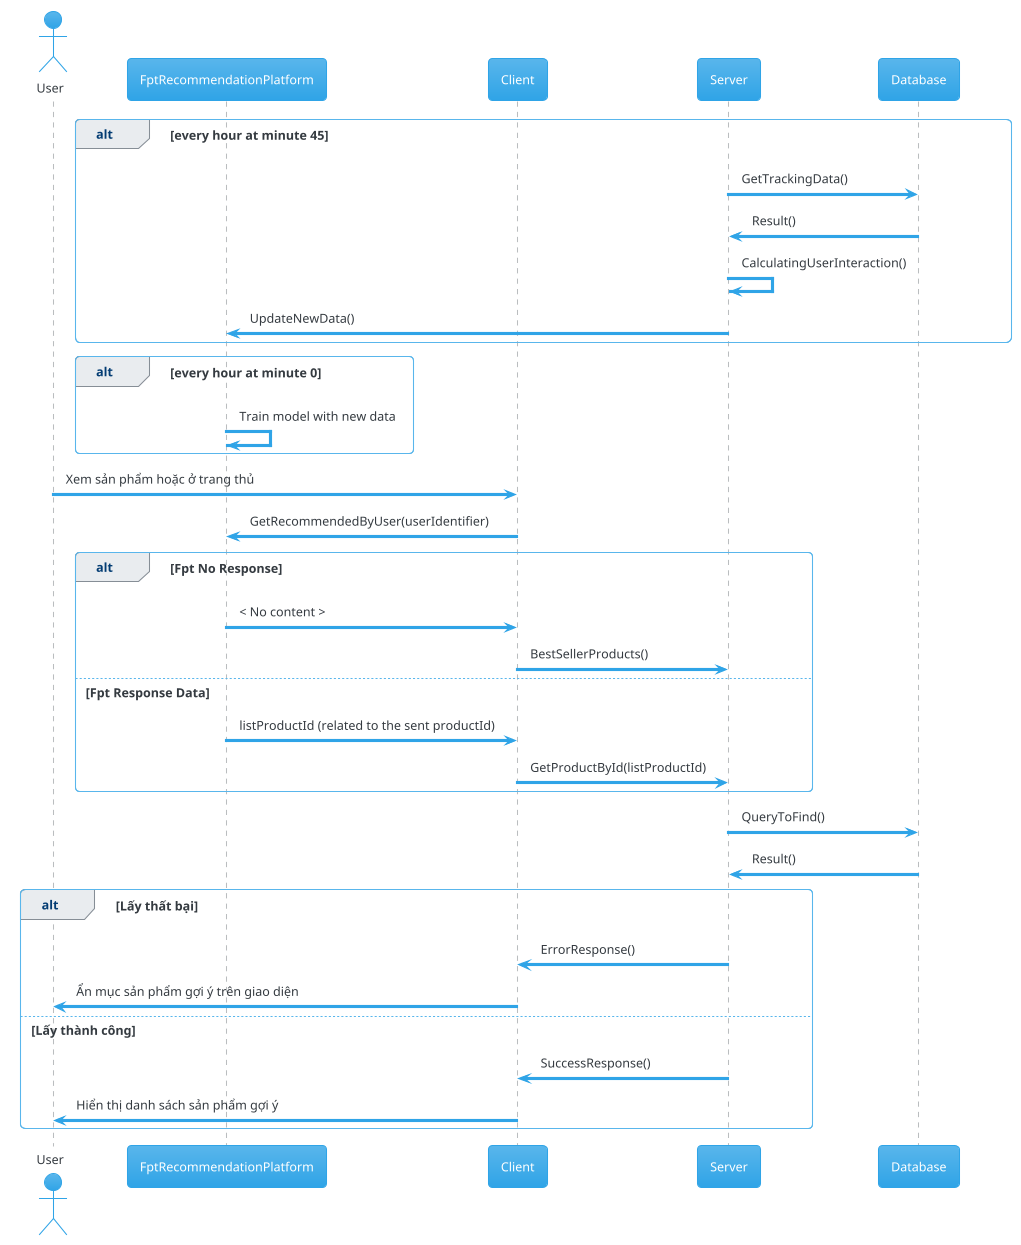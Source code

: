 @startuml fpt_user_base
!theme cerulean

actor       User       as u
participant FptRecommendationPlatform as f
participant Client as c
participant Server as s
participant Database as d

alt every hour at minute 45
  s -> d: GetTrackingData()
  d -> s: Result()
  s -> s: CalculatingUserInteraction()
  s -> f: UpdateNewData()
end

alt every hour at minute 0
  f -> f: Train model with new data
end


u -> c: Xem sản phẩm hoặc ở trang thủ
c -> f: GetRecommendedByUser(userIdentifier)

alt Fpt No Response
  f -> c: < No content >
  c -> s: BestSellerProducts()
else Fpt Response Data
  f -> c: listProductId (related to the sent productId)
  c -> s: GetProductById(listProductId)
end

s -> d: QueryToFind()
d -> s: Result()

alt Lấy thất bại
  s -> c: ErrorResponse()
  c -> u: Ẩn mục sản phẩm gợi ý trên giao diện
else Lấy thành công
  s -> c: SuccessResponse()
  c -> u: Hiển thị danh sách sản phẩm gợi ý
end

@endumc